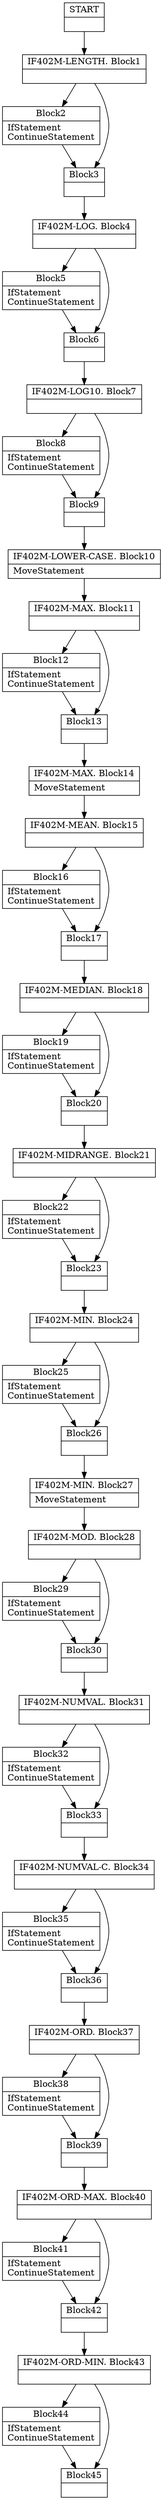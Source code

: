 digraph Cfg {
node [
shape = "record"
]

edge [
arrowtail = "empty"
]
Block0 [
label = "{START|}"
]
Block1 [
label = "{IF402M-LENGTH. Block1|}"
]
Block2 [
label = "{Block2|IfStatement\lContinueStatement\l}"
]
Block3 [
label = "{Block3|}"
]
Block4 [
label = "{IF402M-LOG. Block4|}"
]
Block5 [
label = "{Block5|IfStatement\lContinueStatement\l}"
]
Block6 [
label = "{Block6|}"
]
Block7 [
label = "{IF402M-LOG10. Block7|}"
]
Block8 [
label = "{Block8|IfStatement\lContinueStatement\l}"
]
Block9 [
label = "{Block9|}"
]
Block10 [
label = "{IF402M-LOWER-CASE. Block10|MoveStatement\l}"
]
Block11 [
label = "{IF402M-MAX. Block11|}"
]
Block12 [
label = "{Block12|IfStatement\lContinueStatement\l}"
]
Block13 [
label = "{Block13|}"
]
Block14 [
label = "{IF402M-MAX. Block14|MoveStatement\l}"
]
Block15 [
label = "{IF402M-MEAN. Block15|}"
]
Block16 [
label = "{Block16|IfStatement\lContinueStatement\l}"
]
Block17 [
label = "{Block17|}"
]
Block18 [
label = "{IF402M-MEDIAN. Block18|}"
]
Block19 [
label = "{Block19|IfStatement\lContinueStatement\l}"
]
Block20 [
label = "{Block20|}"
]
Block21 [
label = "{IF402M-MIDRANGE. Block21|}"
]
Block22 [
label = "{Block22|IfStatement\lContinueStatement\l}"
]
Block23 [
label = "{Block23|}"
]
Block24 [
label = "{IF402M-MIN. Block24|}"
]
Block25 [
label = "{Block25|IfStatement\lContinueStatement\l}"
]
Block26 [
label = "{Block26|}"
]
Block27 [
label = "{IF402M-MIN. Block27|MoveStatement\l}"
]
Block28 [
label = "{IF402M-MOD. Block28|}"
]
Block29 [
label = "{Block29|IfStatement\lContinueStatement\l}"
]
Block30 [
label = "{Block30|}"
]
Block31 [
label = "{IF402M-NUMVAL. Block31|}"
]
Block32 [
label = "{Block32|IfStatement\lContinueStatement\l}"
]
Block33 [
label = "{Block33|}"
]
Block34 [
label = "{IF402M-NUMVAL-C. Block34|}"
]
Block35 [
label = "{Block35|IfStatement\lContinueStatement\l}"
]
Block36 [
label = "{Block36|}"
]
Block37 [
label = "{IF402M-ORD. Block37|}"
]
Block38 [
label = "{Block38|IfStatement\lContinueStatement\l}"
]
Block39 [
label = "{Block39|}"
]
Block40 [
label = "{IF402M-ORD-MAX. Block40|}"
]
Block41 [
label = "{Block41|IfStatement\lContinueStatement\l}"
]
Block42 [
label = "{Block42|}"
]
Block43 [
label = "{IF402M-ORD-MIN. Block43|}"
]
Block44 [
label = "{Block44|IfStatement\lContinueStatement\l}"
]
Block45 [
label = "{Block45|}"
]
Block0 -> Block1
Block1 -> Block2
Block1 -> Block3
Block2 -> Block3
Block3 -> Block4
Block4 -> Block5
Block4 -> Block6
Block5 -> Block6
Block6 -> Block7
Block7 -> Block8
Block7 -> Block9
Block8 -> Block9
Block9 -> Block10
Block10 -> Block11
Block11 -> Block12
Block11 -> Block13
Block12 -> Block13
Block13 -> Block14
Block14 -> Block15
Block15 -> Block16
Block15 -> Block17
Block16 -> Block17
Block17 -> Block18
Block18 -> Block19
Block18 -> Block20
Block19 -> Block20
Block20 -> Block21
Block21 -> Block22
Block21 -> Block23
Block22 -> Block23
Block23 -> Block24
Block24 -> Block25
Block24 -> Block26
Block25 -> Block26
Block26 -> Block27
Block27 -> Block28
Block28 -> Block29
Block28 -> Block30
Block29 -> Block30
Block30 -> Block31
Block31 -> Block32
Block31 -> Block33
Block32 -> Block33
Block33 -> Block34
Block34 -> Block35
Block34 -> Block36
Block35 -> Block36
Block36 -> Block37
Block37 -> Block38
Block37 -> Block39
Block38 -> Block39
Block39 -> Block40
Block40 -> Block41
Block40 -> Block42
Block41 -> Block42
Block42 -> Block43
Block43 -> Block44
Block43 -> Block45
Block44 -> Block45

}
